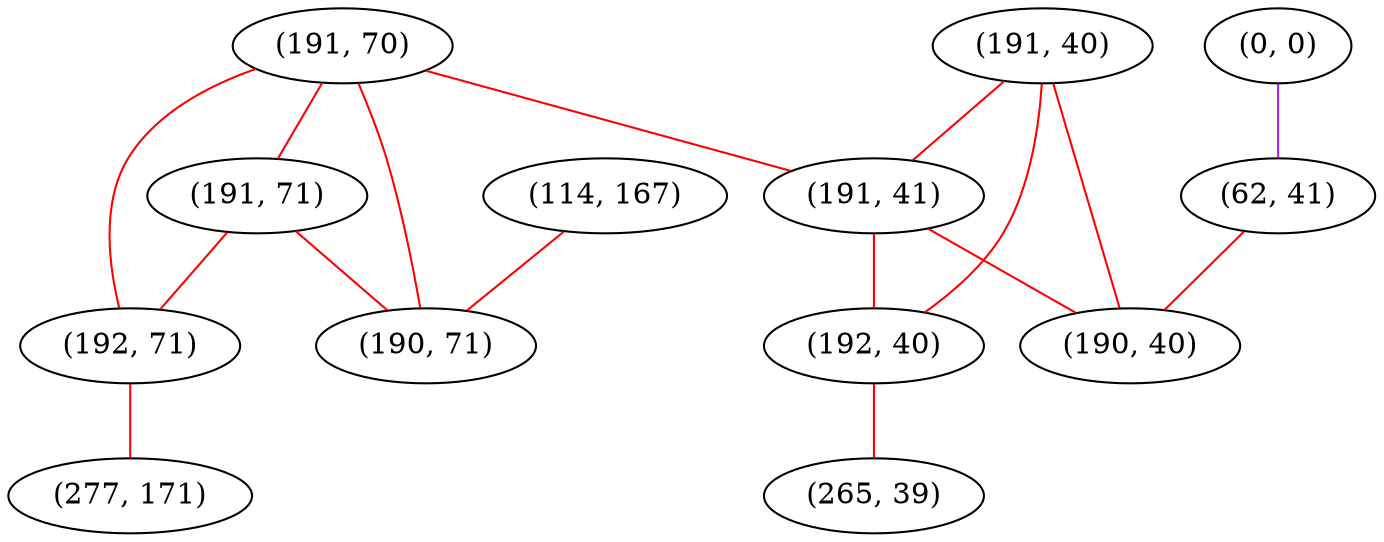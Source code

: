 graph "" {
"(191, 70)";
"(0, 0)";
"(191, 40)";
"(191, 71)";
"(191, 41)";
"(62, 41)";
"(190, 40)";
"(192, 71)";
"(114, 167)";
"(277, 171)";
"(192, 40)";
"(190, 71)";
"(265, 39)";
"(191, 70)" -- "(190, 71)"  [color=red, key=0, weight=1];
"(191, 70)" -- "(191, 71)"  [color=red, key=0, weight=1];
"(191, 70)" -- "(192, 71)"  [color=red, key=0, weight=1];
"(191, 70)" -- "(191, 41)"  [color=red, key=0, weight=1];
"(0, 0)" -- "(62, 41)"  [color=purple, key=0, weight=4];
"(191, 40)" -- "(192, 40)"  [color=red, key=0, weight=1];
"(191, 40)" -- "(190, 40)"  [color=red, key=0, weight=1];
"(191, 40)" -- "(191, 41)"  [color=red, key=0, weight=1];
"(191, 71)" -- "(190, 71)"  [color=red, key=0, weight=1];
"(191, 71)" -- "(192, 71)"  [color=red, key=0, weight=1];
"(191, 41)" -- "(192, 40)"  [color=red, key=0, weight=1];
"(191, 41)" -- "(190, 40)"  [color=red, key=0, weight=1];
"(62, 41)" -- "(190, 40)"  [color=red, key=0, weight=1];
"(192, 71)" -- "(277, 171)"  [color=red, key=0, weight=1];
"(114, 167)" -- "(190, 71)"  [color=red, key=0, weight=1];
"(192, 40)" -- "(265, 39)"  [color=red, key=0, weight=1];
}
